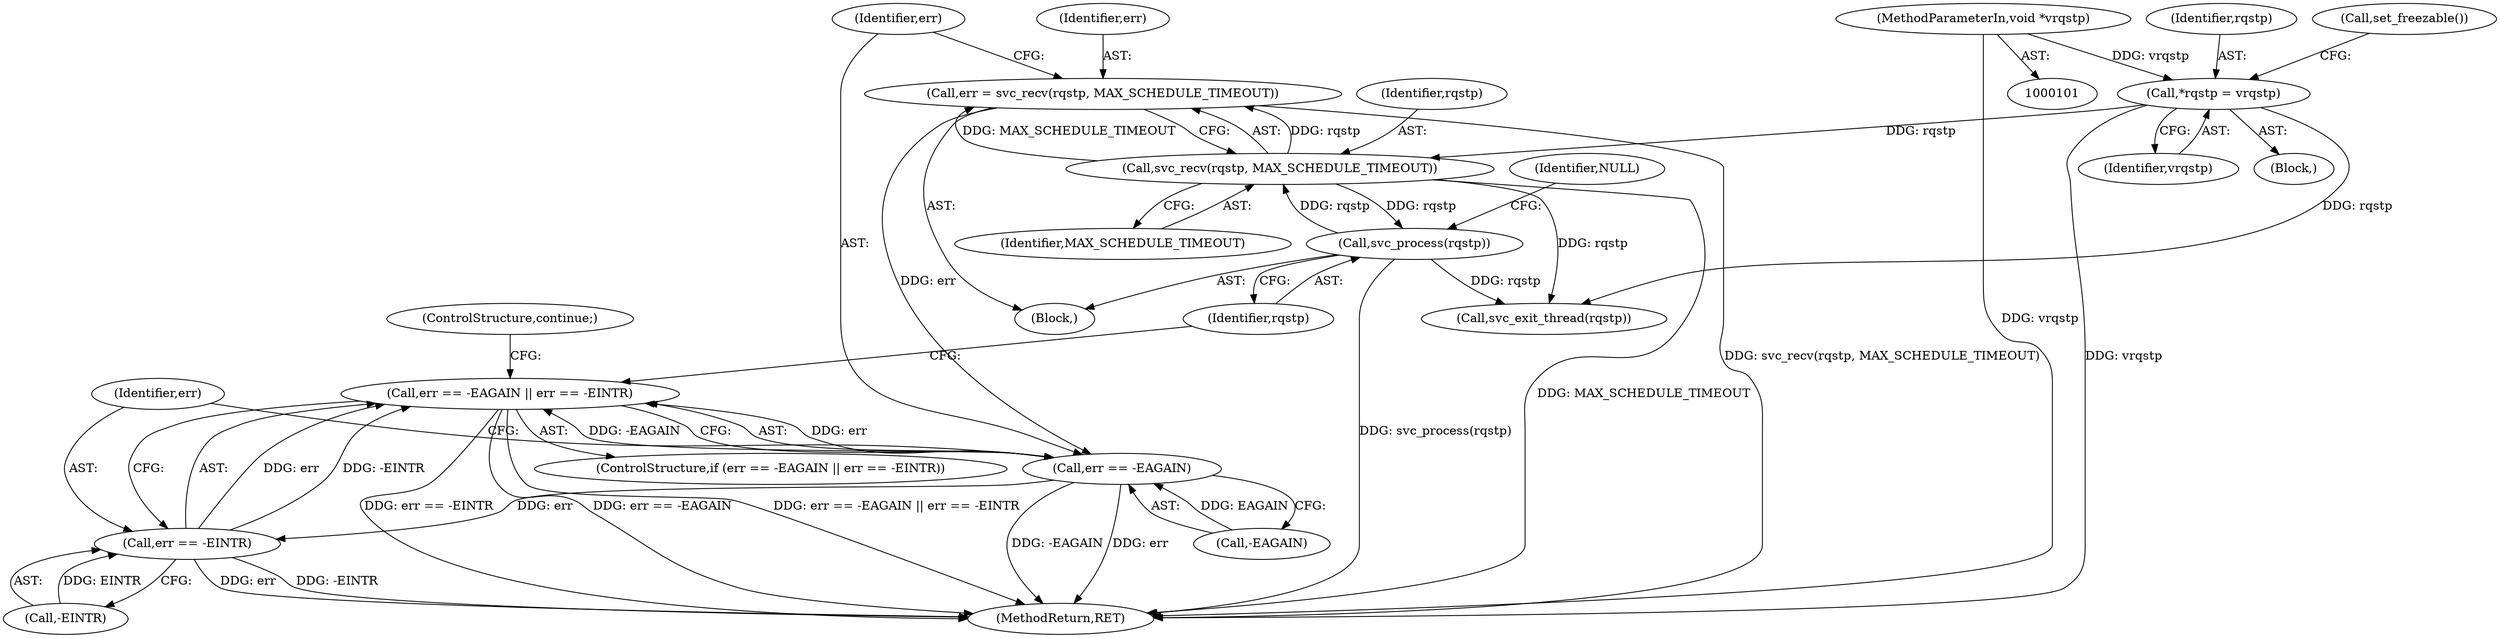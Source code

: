 digraph "0_linux_c70422f760c120480fee4de6c38804c72aa26bc1_3@API" {
"1000120" [label="(Call,err = svc_recv(rqstp, MAX_SCHEDULE_TIMEOUT))"];
"1000122" [label="(Call,svc_recv(rqstp, MAX_SCHEDULE_TIMEOUT))"];
"1000106" [label="(Call,*rqstp = vrqstp)"];
"1000102" [label="(MethodParameterIn,void *vrqstp)"];
"1000136" [label="(Call,svc_process(rqstp))"];
"1000127" [label="(Call,err == -EAGAIN)"];
"1000126" [label="(Call,err == -EAGAIN || err == -EINTR)"];
"1000131" [label="(Call,err == -EINTR)"];
"1000135" [label="(ControlStructure,continue;)"];
"1000138" [label="(Call,svc_exit_thread(rqstp))"];
"1000103" [label="(Block,)"];
"1000128" [label="(Identifier,err)"];
"1000129" [label="(Call,-EAGAIN)"];
"1000127" [label="(Call,err == -EAGAIN)"];
"1000132" [label="(Identifier,err)"];
"1000122" [label="(Call,svc_recv(rqstp, MAX_SCHEDULE_TIMEOUT))"];
"1000108" [label="(Identifier,vrqstp)"];
"1000136" [label="(Call,svc_process(rqstp))"];
"1000107" [label="(Identifier,rqstp)"];
"1000109" [label="(Call,set_freezable())"];
"1000125" [label="(ControlStructure,if (err == -EAGAIN || err == -EINTR))"];
"1000131" [label="(Call,err == -EINTR)"];
"1000121" [label="(Identifier,err)"];
"1000133" [label="(Call,-EINTR)"];
"1000102" [label="(MethodParameterIn,void *vrqstp)"];
"1000113" [label="(Identifier,NULL)"];
"1000114" [label="(Block,)"];
"1000126" [label="(Call,err == -EAGAIN || err == -EINTR)"];
"1000120" [label="(Call,err = svc_recv(rqstp, MAX_SCHEDULE_TIMEOUT))"];
"1000106" [label="(Call,*rqstp = vrqstp)"];
"1000144" [label="(MethodReturn,RET)"];
"1000137" [label="(Identifier,rqstp)"];
"1000123" [label="(Identifier,rqstp)"];
"1000124" [label="(Identifier,MAX_SCHEDULE_TIMEOUT)"];
"1000120" -> "1000114"  [label="AST: "];
"1000120" -> "1000122"  [label="CFG: "];
"1000121" -> "1000120"  [label="AST: "];
"1000122" -> "1000120"  [label="AST: "];
"1000128" -> "1000120"  [label="CFG: "];
"1000120" -> "1000144"  [label="DDG: svc_recv(rqstp, MAX_SCHEDULE_TIMEOUT)"];
"1000122" -> "1000120"  [label="DDG: rqstp"];
"1000122" -> "1000120"  [label="DDG: MAX_SCHEDULE_TIMEOUT"];
"1000120" -> "1000127"  [label="DDG: err"];
"1000122" -> "1000124"  [label="CFG: "];
"1000123" -> "1000122"  [label="AST: "];
"1000124" -> "1000122"  [label="AST: "];
"1000122" -> "1000144"  [label="DDG: MAX_SCHEDULE_TIMEOUT"];
"1000106" -> "1000122"  [label="DDG: rqstp"];
"1000136" -> "1000122"  [label="DDG: rqstp"];
"1000122" -> "1000136"  [label="DDG: rqstp"];
"1000122" -> "1000138"  [label="DDG: rqstp"];
"1000106" -> "1000103"  [label="AST: "];
"1000106" -> "1000108"  [label="CFG: "];
"1000107" -> "1000106"  [label="AST: "];
"1000108" -> "1000106"  [label="AST: "];
"1000109" -> "1000106"  [label="CFG: "];
"1000106" -> "1000144"  [label="DDG: vrqstp"];
"1000102" -> "1000106"  [label="DDG: vrqstp"];
"1000106" -> "1000138"  [label="DDG: rqstp"];
"1000102" -> "1000101"  [label="AST: "];
"1000102" -> "1000144"  [label="DDG: vrqstp"];
"1000136" -> "1000114"  [label="AST: "];
"1000136" -> "1000137"  [label="CFG: "];
"1000137" -> "1000136"  [label="AST: "];
"1000113" -> "1000136"  [label="CFG: "];
"1000136" -> "1000144"  [label="DDG: svc_process(rqstp)"];
"1000136" -> "1000138"  [label="DDG: rqstp"];
"1000127" -> "1000126"  [label="AST: "];
"1000127" -> "1000129"  [label="CFG: "];
"1000128" -> "1000127"  [label="AST: "];
"1000129" -> "1000127"  [label="AST: "];
"1000132" -> "1000127"  [label="CFG: "];
"1000126" -> "1000127"  [label="CFG: "];
"1000127" -> "1000144"  [label="DDG: -EAGAIN"];
"1000127" -> "1000144"  [label="DDG: err"];
"1000127" -> "1000126"  [label="DDG: err"];
"1000127" -> "1000126"  [label="DDG: -EAGAIN"];
"1000129" -> "1000127"  [label="DDG: EAGAIN"];
"1000127" -> "1000131"  [label="DDG: err"];
"1000126" -> "1000125"  [label="AST: "];
"1000126" -> "1000131"  [label="CFG: "];
"1000131" -> "1000126"  [label="AST: "];
"1000135" -> "1000126"  [label="CFG: "];
"1000137" -> "1000126"  [label="CFG: "];
"1000126" -> "1000144"  [label="DDG: err == -EAGAIN"];
"1000126" -> "1000144"  [label="DDG: err == -EAGAIN || err == -EINTR"];
"1000126" -> "1000144"  [label="DDG: err == -EINTR"];
"1000131" -> "1000126"  [label="DDG: err"];
"1000131" -> "1000126"  [label="DDG: -EINTR"];
"1000131" -> "1000133"  [label="CFG: "];
"1000132" -> "1000131"  [label="AST: "];
"1000133" -> "1000131"  [label="AST: "];
"1000131" -> "1000144"  [label="DDG: err"];
"1000131" -> "1000144"  [label="DDG: -EINTR"];
"1000133" -> "1000131"  [label="DDG: EINTR"];
}
